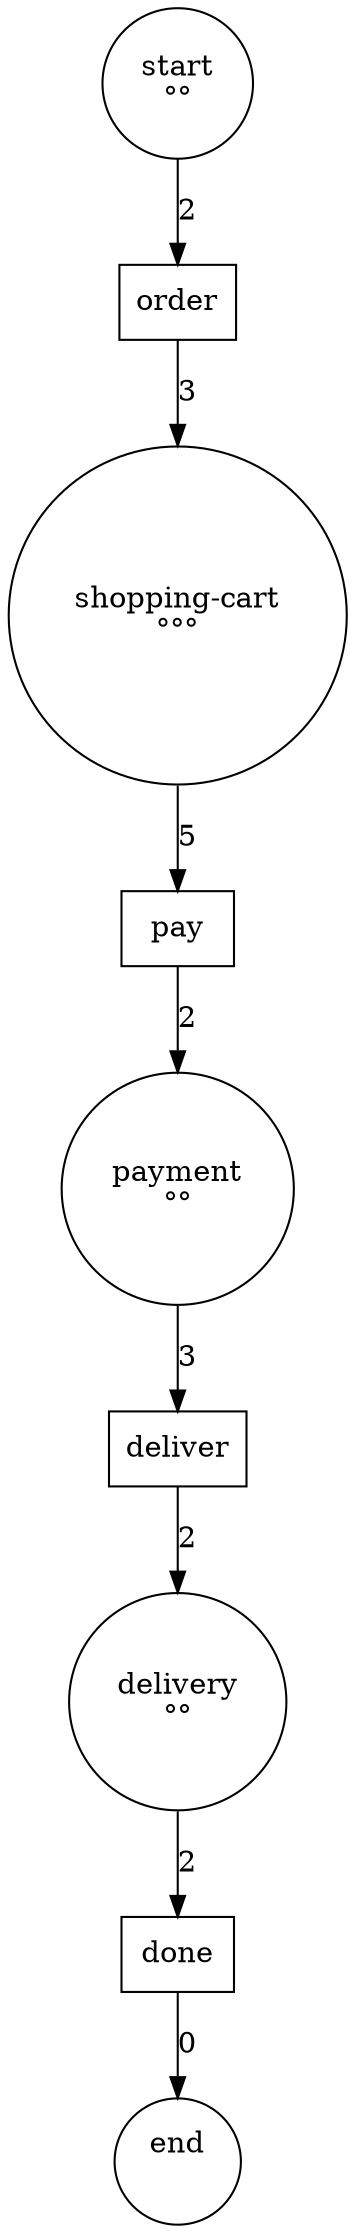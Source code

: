 digraph G {
0 [label="payment\n°°\n" shape=circle]
1 [label="end\n\n" shape=circle]
2 [label="order" shape=box]
3 [label="pay" shape=box]
4 [label="shopping-cart\n°°°\n" shape=circle]
5 [label="done" shape=box]
6 [label="delivery\n°°\n" shape=circle]
7 [label="start\n°°\n" shape=circle]
8 [label="deliver" shape=box]

0 -> 8 [label="3" ] 
2 -> 4 [label="3" ] 
3 -> 0 [label="2" ] 
4 -> 3 [label="5" ] 
5 -> 1 [label="0" ] 
6 -> 5 [label="2" ] 
7 -> 2 [label="2" ] 
8 -> 6 [label="2" ] 
}